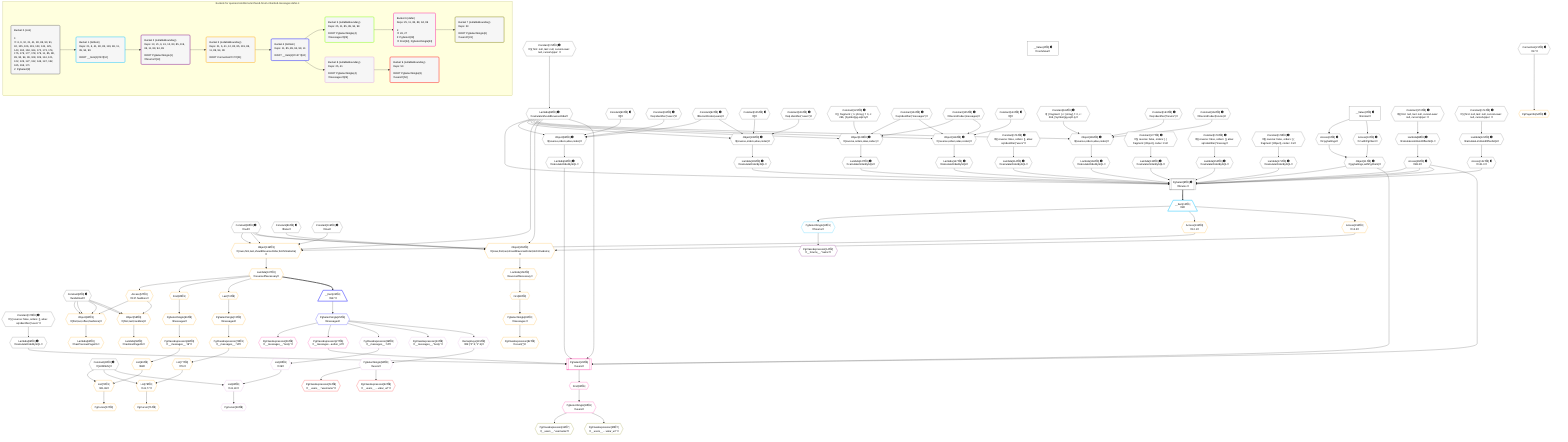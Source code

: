 %%{init: {'themeVariables': { 'fontSize': '12px'}}}%%
graph TD
    classDef path fill:#eee,stroke:#000,color:#000
    classDef plan fill:#fff,stroke-width:1px,color:#000
    classDef itemplan fill:#fff,stroke-width:2px,color:#000
    classDef unbatchedplan fill:#dff,stroke-width:1px,color:#000
    classDef sideeffectplan fill:#fcc,stroke-width:2px,color:#000
    classDef bucket fill:#f6f6f6,color:#000,stroke-width:2px,text-align:left


    %% plan dependencies
    PgSelect8[["PgSelect[8∈0] ➊<br />ᐸforumsᐳ"]]:::plan
    Object11{{"Object[11∈0] ➊<br />ᐸ{pgSettings,withPgClient}ᐳ"}}:::plan
    Access89{{"Access[89∈0] ➊<br />ᐸ88.0ᐳ"}}:::plan
    Lambda109{{"Lambda[109∈0] ➊<br />ᐸcalculateOrderBySQLᐳ"}}:::plan
    Lambda114{{"Lambda[114∈0] ➊<br />ᐸcalculateOrderBySQLᐳ"}}:::plan
    Access122{{"Access[122∈0] ➊<br />ᐸ121.0ᐳ"}}:::plan
    Lambda127{{"Lambda[127∈0] ➊<br />ᐸcalculateOrderBySQLᐳ"}}:::plan
    Lambda132{{"Lambda[132∈0] ➊<br />ᐸcalculateOrderBySQLᐳ"}}:::plan
    Lambda147{{"Lambda[147∈0] ➊<br />ᐸcalculateOrderBySQLᐳ"}}:::plan
    Lambda152{{"Lambda[152∈0] ➊<br />ᐸcalculateOrderBySQLᐳ"}}:::plan
    Lambda85{{"Lambda[85∈0] ➊<br />ᐸcalculateShouldReverseOrderᐳ"}}:::plan
    Lambda166{{"Lambda[166∈0] ➊<br />ᐸcalculateOrderBySQLᐳ"}}:::plan
    Lambda171{{"Lambda[171∈0] ➊<br />ᐸcalculateOrderBySQLᐳ"}}:::plan
    Object11 & Access89 & Lambda109 & Lambda114 & Access122 & Lambda127 & Lambda132 & Access89 & Lambda147 & Lambda152 & Lambda85 & Access89 & Lambda166 & Lambda171 --> PgSelect8
    Object93{{"Object[93∈0] ➊<br />ᐸ{reverse,orders,alias,codec}ᐳ"}}:::plan
    Constant90{{"Constant[90∈0] ➊<br />ᐸ[]ᐳ"}}:::plan
    Constant91{{"Constant[91∈0] ➊<br />ᐸsql.identifier(”users”)ᐳ"}}:::plan
    Constant92{{"Constant[92∈0] ➊<br />ᐸRecordCodec(users)ᐳ"}}:::plan
    Lambda85 & Constant90 & Constant91 & Constant92 --> Object93
    Object108{{"Object[108∈0] ➊<br />ᐸ{reverse,orders,alias,codec}ᐳ"}}:::plan
    Constant105{{"Constant[105∈0] ➊<br />ᐸ[]ᐳ"}}:::plan
    Constant106{{"Constant[106∈0] ➊<br />ᐸsql.identifier(”users”)ᐳ"}}:::plan
    Lambda85 & Constant105 & Constant106 & Constant92 --> Object108
    Object126{{"Object[126∈0] ➊<br />ᐸ{reverse,orders,alias,codec}ᐳ"}}:::plan
    Constant123{{"Constant[123∈0] ➊<br />ᐸ[ { fragment: { n: [Array], f: 0, c: 266, [Symbol(pg-sql2-tyᐳ"}}:::plan
    Constant124{{"Constant[124∈0] ➊<br />ᐸsql.identifier(”messages”)ᐳ"}}:::plan
    Constant125{{"Constant[125∈0] ➊<br />ᐸRecordCodec(messages)ᐳ"}}:::plan
    Lambda85 & Constant123 & Constant124 & Constant125 --> Object126
    Object146{{"Object[146∈0] ➊<br />ᐸ{reverse,orders,alias,codec}ᐳ"}}:::plan
    Constant143{{"Constant[143∈0] ➊<br />ᐸ[]ᐳ"}}:::plan
    Lambda85 & Constant143 & Constant124 & Constant125 --> Object146
    Object165{{"Object[165∈0] ➊<br />ᐸ{reverse,orders,alias,codec}ᐳ"}}:::plan
    Constant162{{"Constant[162∈0] ➊<br />ᐸ[ { fragment: { n: [Array], f: 0, c: 266, [Symbol(pg-sql2-tyᐳ"}}:::plan
    Constant163{{"Constant[163∈0] ➊<br />ᐸsql.identifier(”forums”)ᐳ"}}:::plan
    Constant164{{"Constant[164∈0] ➊<br />ᐸRecordCodec(forums)ᐳ"}}:::plan
    Lambda85 & Constant162 & Constant163 & Constant164 --> Object165
    Access9{{"Access[9∈0] ➊<br />ᐸ2.pgSettingsᐳ"}}:::plan
    Access10{{"Access[10∈0] ➊<br />ᐸ2.withPgClientᐳ"}}:::plan
    Access9 & Access10 --> Object11
    __Value2["__Value[2∈0] ➊<br />ᐸcontextᐳ"]:::plan
    __Value2 --> Access9
    __Value2 --> Access10
    Constant172{{"Constant[172∈0] ➊<br />ᐸ§{ first: null, last: null, cursorLower: null, cursorUpper: ᐳ"}}:::plan
    Constant172 --> Lambda85
    Lambda88{{"Lambda[88∈0] ➊<br />ᐸcalculateLimitAndOffsetSQLᐳ"}}:::plan
    Constant173{{"Constant[173∈0] ➊<br />ᐸ§{ first: null, last: null, cursorLower: null, cursorUpper: ᐳ"}}:::plan
    Constant173 --> Lambda88
    Lambda88 --> Access89
    Lambda94{{"Lambda[94∈0] ➊<br />ᐸcalculateOrderBySQLᐳ"}}:::plan
    Object93 --> Lambda94
    Lambda99{{"Lambda[99∈0] ➊<br />ᐸcalculateOrderBySQLᐳ"}}:::plan
    Constant175{{"Constant[175∈0] ➊<br />ᐸ§{ reverse: false, orders: [], alias: sql.identifier(”users”ᐳ"}}:::plan
    Constant175 --> Lambda99
    Object108 --> Lambda109
    Constant176{{"Constant[176∈0] ➊<br />ᐸ§{ reverse: false, orders: [], alias: sql.identifier(”users”ᐳ"}}:::plan
    Constant176 --> Lambda114
    Lambda121{{"Lambda[121∈0] ➊<br />ᐸcalculateLimitAndOffsetSQLᐳ"}}:::plan
    Constant174{{"Constant[174∈0] ➊<br />ᐸ§{ first: null, last: null, cursorLower: null, cursorUpper: ᐳ"}}:::plan
    Constant174 --> Lambda121
    Lambda121 --> Access122
    Object126 --> Lambda127
    Constant177{{"Constant[177∈0] ➊<br />ᐸ§{ reverse: false, orders: [ { fragment: [Object], codec: Coᐳ"}}:::plan
    Constant177 --> Lambda132
    Object146 --> Lambda147
    Constant178{{"Constant[178∈0] ➊<br />ᐸ§{ reverse: false, orders: [], alias: sql.identifier(”messagᐳ"}}:::plan
    Constant178 --> Lambda152
    Object165 --> Lambda166
    Constant179{{"Constant[179∈0] ➊<br />ᐸ§{ reverse: false, orders: [ { fragment: [Object], codec: Coᐳ"}}:::plan
    Constant179 --> Lambda171
    __Value4["__Value[4∈0] ➊<br />ᐸrootValueᐳ"]:::plan
    Constant6{{"Constant[6∈0] ➊<br />ᐸundefinedᐳ"}}:::plan
    Connection21{{"Connection[21∈0] ➊<br />ᐸ17ᐳ"}}:::plan
    Constant41{{"Constant[41∈0] ➊<br />ᐸ[HIDDEN]ᐳ"}}:::plan
    Constant83{{"Constant[83∈0] ➊<br />ᐸnullᐳ"}}:::plan
    Constant86{{"Constant[86∈0] ➊<br />ᐸfalseᐳ"}}:::plan
    Constant119{{"Constant[119∈0] ➊<br />ᐸtrueᐳ"}}:::plan
    __Item12[/"__Item[12∈1]<br />ᐸ8ᐳ"\]:::itemplan
    PgSelect8 ==> __Item12
    PgSelectSingle13{{"PgSelectSingle[13∈1]<br />ᐸforumsᐳ"}}:::plan
    __Item12 --> PgSelectSingle13
    PgClassExpression14{{"PgClassExpression[14∈2]<br />ᐸ__forums__.”name”ᐳ"}}:::plan
    PgSelectSingle13 --> PgClassExpression14
    Object136{{"Object[136∈3]<br />ᐸ{rows,first,last,shouldReverseOrder,fetchOneExtra}ᐳ"}}:::plan
    Access134{{"Access[134∈3]<br />ᐸ12.1ᐳ"}}:::plan
    Access134 & Constant83 & Constant83 & Lambda85 & Constant119 --> Object136
    Object155{{"Object[155∈3]<br />ᐸ{rows,first,last,shouldReverseOrder,fetchOneExtra}ᐳ"}}:::plan
    Access153{{"Access[153∈3]<br />ᐸ12.2ᐳ"}}:::plan
    Access153 & Constant83 & Constant83 & Lambda85 & Constant86 --> Object155
    Object62{{"Object[62∈3]<br />ᐸ{first,last,offset,hasMore}ᐳ"}}:::plan
    Access57{{"Access[57∈3]<br />ᐸ137.hasMoreᐳ"}}:::plan
    Constant6 & Constant6 & Constant6 & Access57 --> Object62
    Object58{{"Object[58∈3]<br />ᐸ{first,last,hasMore}ᐳ"}}:::plan
    Constant6 & Constant6 & Access57 --> Object58
    List71{{"List[71∈3]<br />ᐸ41,69ᐳ"}}:::plan
    List69{{"List[69∈3]<br />ᐸ68ᐳ"}}:::plan
    Constant41 & List69 --> List71
    List78{{"List[78∈3]<br />ᐸ41,77ᐳ"}}:::plan
    List77{{"List[77∈3]<br />ᐸ76ᐳ"}}:::plan
    Constant41 & List77 --> List78
    PgPageInfo54{{"PgPageInfo[54∈3] ➊"}}:::plan
    Connection21 --> PgPageInfo54
    Lambda137{{"Lambda[137∈3]<br />ᐸreverseIfNecessaryᐳ"}}:::plan
    Lambda137 --> Access57
    Lambda59{{"Lambda[59∈3]<br />ᐸhasNextPageCbᐳ"}}:::plan
    Object58 --> Lambda59
    Lambda63{{"Lambda[63∈3]<br />ᐸhasPreviousPageCbᐳ"}}:::plan
    Object62 --> Lambda63
    First65{{"First[65∈3]"}}:::plan
    Lambda137 --> First65
    PgSelectSingle66{{"PgSelectSingle[66∈3]<br />ᐸmessagesᐳ"}}:::plan
    First65 --> PgSelectSingle66
    PgCursor67{{"PgCursor[67∈3]"}}:::plan
    List71 --> PgCursor67
    PgClassExpression68{{"PgClassExpression[68∈3]<br />ᐸ__messages__.”id”ᐳ"}}:::plan
    PgSelectSingle66 --> PgClassExpression68
    PgClassExpression68 --> List69
    Last73{{"Last[73∈3]"}}:::plan
    Lambda137 --> Last73
    PgSelectSingle74{{"PgSelectSingle[74∈3]<br />ᐸmessagesᐳ"}}:::plan
    Last73 --> PgSelectSingle74
    PgCursor75{{"PgCursor[75∈3]"}}:::plan
    List78 --> PgCursor75
    PgClassExpression76{{"PgClassExpression[76∈3]<br />ᐸ__messages__.”id”ᐳ"}}:::plan
    PgSelectSingle74 --> PgClassExpression76
    PgClassExpression76 --> List77
    First80{{"First[80∈3]"}}:::plan
    Lambda156{{"Lambda[156∈3]<br />ᐸreverseIfNecessaryᐳ"}}:::plan
    Lambda156 --> First80
    PgSelectSingle81{{"PgSelectSingle[81∈3]<br />ᐸmessagesᐳ"}}:::plan
    First80 --> PgSelectSingle81
    PgClassExpression82{{"PgClassExpression[82∈3]<br />ᐸcount(*)ᐳ"}}:::plan
    PgSelectSingle81 --> PgClassExpression82
    __Item12 --> Access134
    Object136 --> Lambda137
    __Item12 --> Access153
    Object155 --> Lambda156
    __Item24[/"__Item[24∈4]<br />ᐸ137ᐳ"\]:::itemplan
    Lambda137 ==> __Item24
    PgSelectSingle25{{"PgSelectSingle[25∈4]<br />ᐸmessagesᐳ"}}:::plan
    __Item24 --> PgSelectSingle25
    PgSelect28[["PgSelect[28∈6]<br />ᐸusersᐳ"]]:::plan
    PgClassExpression27{{"PgClassExpression[27∈6]<br />ᐸ__messages...author_id”ᐳ"}}:::plan
    Object11 & PgClassExpression27 & Lambda85 & Access89 & Lambda94 & Lambda99 --> PgSelect28
    PgClassExpression26{{"PgClassExpression[26∈6]<br />ᐸ__messages__.”body”ᐳ"}}:::plan
    PgSelectSingle25 --> PgClassExpression26
    PgSelectSingle25 --> PgClassExpression27
    First32{{"First[32∈6]"}}:::plan
    PgSelect28 --> First32
    PgSelectSingle33{{"PgSelectSingle[33∈6]<br />ᐸusersᐳ"}}:::plan
    First32 --> PgSelectSingle33
    PgClassExpression34{{"PgClassExpression[34∈7]<br />ᐸ__users__.”username”ᐳ"}}:::plan
    PgSelectSingle33 --> PgClassExpression34
    PgClassExpression35{{"PgClassExpression[35∈7]<br />ᐸ__users__....vatar_url”ᐳ"}}:::plan
    PgSelectSingle33 --> PgClassExpression35
    List42{{"List[42∈8]<br />ᐸ41,40ᐳ"}}:::plan
    List40{{"List[40∈8]<br />ᐸ39ᐳ"}}:::plan
    Constant41 & List40 --> List42
    PgCursor38{{"PgCursor[38∈8]"}}:::plan
    List42 --> PgCursor38
    PgClassExpression39{{"PgClassExpression[39∈8]<br />ᐸ__messages__.”id”ᐳ"}}:::plan
    PgSelectSingle25 --> PgClassExpression39
    PgClassExpression39 --> List40
    PgClassExpression43{{"PgClassExpression[43∈8]<br />ᐸ__messages__.”body”ᐳ"}}:::plan
    PgSelectSingle25 --> PgClassExpression43
    PgSelectSingle50{{"PgSelectSingle[50∈8]<br />ᐸusersᐳ"}}:::plan
    RemapKeys115{{"RemapKeys[115∈8]<br />ᐸ25:{”0”:3,”1”:4}ᐳ"}}:::plan
    RemapKeys115 --> PgSelectSingle50
    PgSelectSingle25 --> RemapKeys115
    PgClassExpression51{{"PgClassExpression[51∈9]<br />ᐸ__users__.”username”ᐳ"}}:::plan
    PgSelectSingle50 --> PgClassExpression51
    PgClassExpression52{{"PgClassExpression[52∈9]<br />ᐸ__users__....vatar_url”ᐳ"}}:::plan
    PgSelectSingle50 --> PgClassExpression52

    %% define steps

    subgraph "Buckets for queries/conditions/archived-forum-inherited-messages.defer-4"
    Bucket0("Bucket 0 (root)<br /><br />1: <br />ᐳ: 6, 9, 10, 21, 41, 83, 86, 90, 91, 92, 105, 106, 119, 123, 124, 125, 143, 162, 163, 164, 172, 173, 174, 175, 176, 177, 178, 179, 11, 85, 88, 89, 93, 94, 99, 108, 109, 114, 121, 122, 126, 127, 132, 146, 147, 152, 165, 166, 171<br />2: PgSelect[8]"):::bucket
    classDef bucket0 stroke:#696969
    class Bucket0,__Value2,__Value4,Constant6,PgSelect8,Access9,Access10,Object11,Connection21,Constant41,Constant83,Lambda85,Constant86,Lambda88,Access89,Constant90,Constant91,Constant92,Object93,Lambda94,Lambda99,Constant105,Constant106,Object108,Lambda109,Lambda114,Constant119,Lambda121,Access122,Constant123,Constant124,Constant125,Object126,Lambda127,Lambda132,Constant143,Object146,Lambda147,Lambda152,Constant162,Constant163,Constant164,Object165,Lambda166,Lambda171,Constant172,Constant173,Constant174,Constant175,Constant176,Constant177,Constant178,Constant179 bucket0
    Bucket1("Bucket 1 (listItem)<br />Deps: 21, 6, 41, 83, 85, 119, 86, 11, 89, 94, 99<br /><br />ROOT __Item{1}ᐸ8ᐳ[12]"):::bucket
    classDef bucket1 stroke:#00bfff
    class Bucket1,__Item12,PgSelectSingle13 bucket1
    Bucket2("Bucket 2 (nullableBoundary)<br />Deps: 13, 21, 6, 41, 12, 83, 85, 119, 86, 11, 89, 94, 99<br /><br />ROOT PgSelectSingle{1}ᐸforumsᐳ[13]"):::bucket
    classDef bucket2 stroke:#7f007f
    class Bucket2,PgClassExpression14 bucket2
    Bucket3("Bucket 3 (nullableBoundary)<br />Deps: 21, 6, 41, 12, 83, 85, 119, 86, 11, 89, 94, 99<br /><br />ROOT Connectionᐸ17ᐳ[21]"):::bucket
    classDef bucket3 stroke:#ffa500
    class Bucket3,PgPageInfo54,Access57,Object58,Lambda59,Object62,Lambda63,First65,PgSelectSingle66,PgCursor67,PgClassExpression68,List69,List71,Last73,PgSelectSingle74,PgCursor75,PgClassExpression76,List77,List78,First80,PgSelectSingle81,PgClassExpression82,Access134,Object136,Lambda137,Access153,Object155,Lambda156 bucket3
    Bucket4("Bucket 4 (listItem)<br />Deps: 11, 85, 89, 94, 99, 41<br /><br />ROOT __Item{4}ᐸ137ᐳ[24]"):::bucket
    classDef bucket4 stroke:#0000ff
    class Bucket4,__Item24,PgSelectSingle25 bucket4
    Bucket5("Bucket 5 (nullableBoundary)<br />Deps: 25, 11, 85, 89, 94, 99<br /><br />ROOT PgSelectSingle{4}ᐸmessagesᐳ[25]"):::bucket
    classDef bucket5 stroke:#7fff00
    class Bucket5 bucket5
    Bucket6("Bucket 6 (defer)<br />Deps: 25, 11, 85, 89, 94, 99<br /><br />1: <br />ᐳ: 26, 27<br />2: PgSelect[28]<br />ᐳ: First[32], PgSelectSingle[33]"):::bucket
    classDef bucket6 stroke:#ff1493
    class Bucket6,PgClassExpression26,PgClassExpression27,PgSelect28,First32,PgSelectSingle33 bucket6
    Bucket7("Bucket 7 (nullableBoundary)<br />Deps: 33<br /><br />ROOT PgSelectSingle{6}ᐸusersᐳ[33]"):::bucket
    classDef bucket7 stroke:#808000
    class Bucket7,PgClassExpression34,PgClassExpression35 bucket7
    Bucket8("Bucket 8 (nullableBoundary)<br />Deps: 25, 41<br /><br />ROOT PgSelectSingle{4}ᐸmessagesᐳ[25]"):::bucket
    classDef bucket8 stroke:#dda0dd
    class Bucket8,PgCursor38,PgClassExpression39,List40,List42,PgClassExpression43,PgSelectSingle50,RemapKeys115 bucket8
    Bucket9("Bucket 9 (nullableBoundary)<br />Deps: 50<br /><br />ROOT PgSelectSingle{8}ᐸusersᐳ[50]"):::bucket
    classDef bucket9 stroke:#ff0000
    class Bucket9,PgClassExpression51,PgClassExpression52 bucket9
    Bucket0 --> Bucket1
    Bucket1 --> Bucket2
    Bucket2 --> Bucket3
    Bucket3 --> Bucket4
    Bucket4 --> Bucket5 & Bucket8
    Bucket5 --> Bucket6
    Bucket6 --> Bucket7
    Bucket8 --> Bucket9
    end